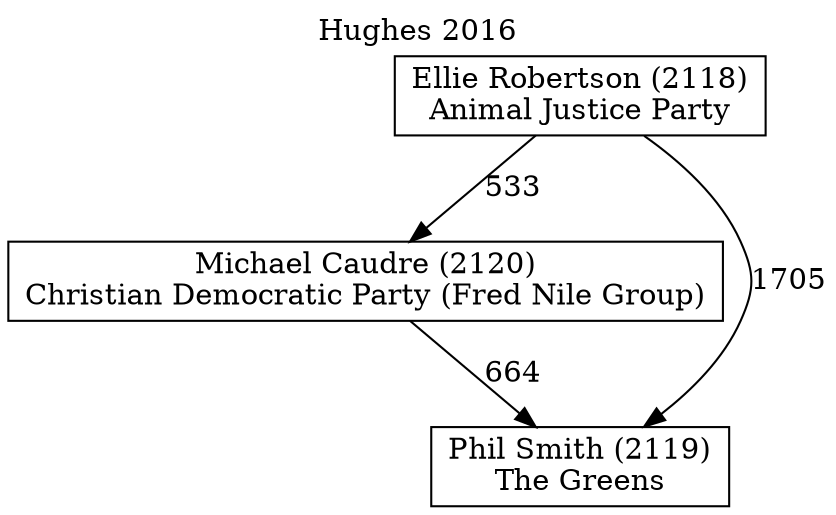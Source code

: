 // House preference flow
digraph "Phil Smith (2119)_Hughes_2016" {
	graph [label="Hughes 2016" labelloc=t mclimit=10]
	node [shape=box]
	"Michael Caudre (2120)" [label="Michael Caudre (2120)
Christian Democratic Party (Fred Nile Group)"]
	"Phil Smith (2119)" [label="Phil Smith (2119)
The Greens"]
	"Ellie Robertson (2118)" [label="Ellie Robertson (2118)
Animal Justice Party"]
	"Michael Caudre (2120)" -> "Phil Smith (2119)" [label=664]
	"Ellie Robertson (2118)" -> "Michael Caudre (2120)" [label=533]
	"Ellie Robertson (2118)" -> "Phil Smith (2119)" [label=1705]
}
